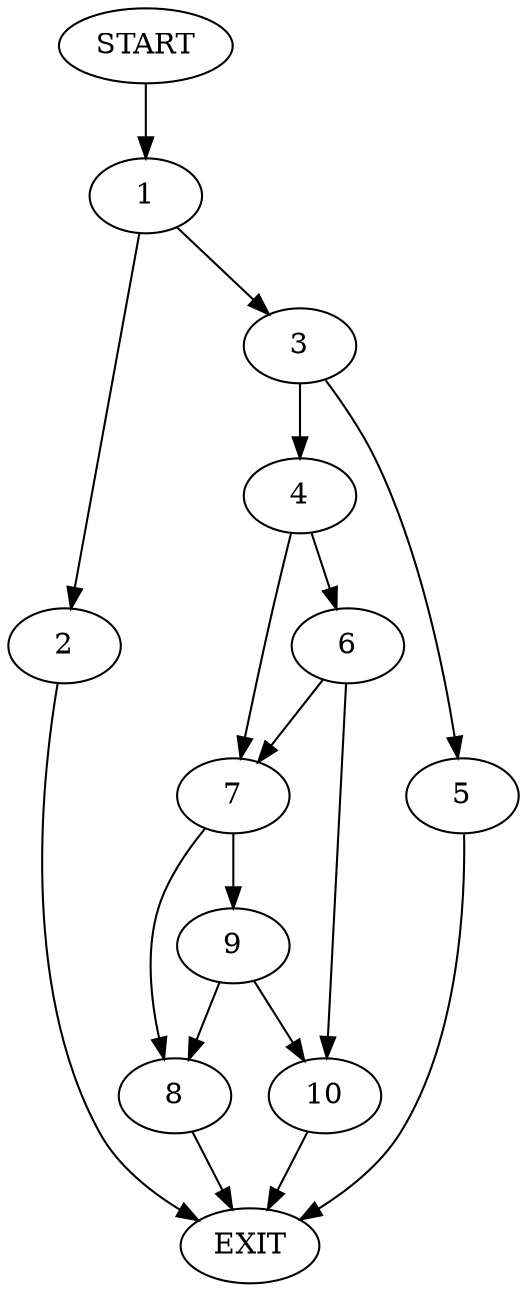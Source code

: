 digraph {
0 [label="START"]
11 [label="EXIT"]
0 -> 1
1 -> 2
1 -> 3
3 -> 4
3 -> 5
2 -> 11
5 -> 11
4 -> 6
4 -> 7
7 -> 8
7 -> 9
6 -> 10
6 -> 7
10 -> 11
9 -> 10
9 -> 8
8 -> 11
}
